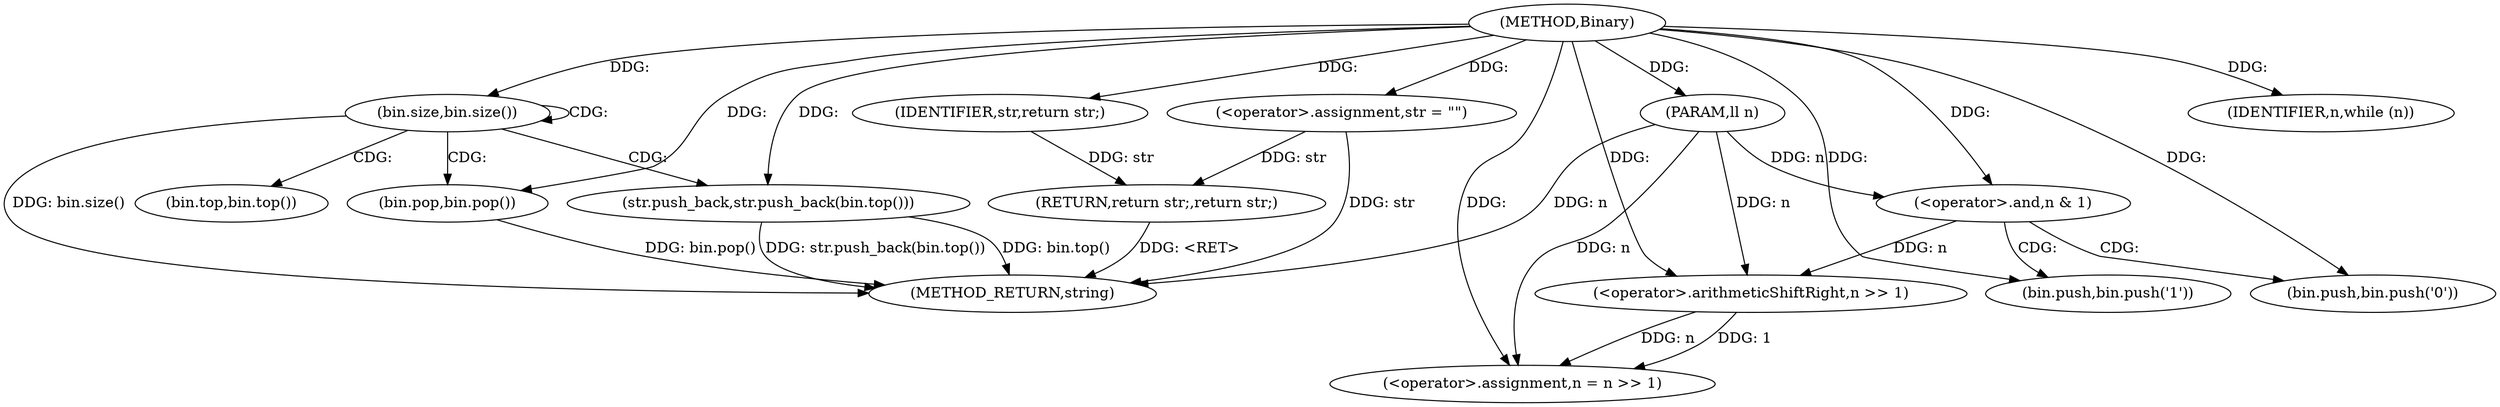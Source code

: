 digraph "Binary" {  
"1000557" [label = "(METHOD,Binary)" ]
"1000590" [label = "(METHOD_RETURN,string)" ]
"1000558" [label = "(PARAM,ll n)" ]
"1000579" [label = "(<operator>.assignment,str = \"\")" ]
"1000588" [label = "(RETURN,return str;,return str;)" ]
"1000562" [label = "(IDENTIFIER,n,while (n))" ]
"1000583" [label = "(bin.size,bin.size())" ]
"1000589" [label = "(IDENTIFIER,str,return str;)" ]
"1000573" [label = "(<operator>.assignment,n = n >> 1)" ]
"1000585" [label = "(str.push_back,str.push_back(bin.top()))" ]
"1000587" [label = "(bin.pop,bin.pop())" ]
"1000565" [label = "(<operator>.and,n & 1)" ]
"1000568" [label = "(bin.push,bin.push('1'))" ]
"1000571" [label = "(bin.push,bin.push('0'))" ]
"1000575" [label = "(<operator>.arithmeticShiftRight,n >> 1)" ]
"1000586" [label = "(bin.top,bin.top())" ]
  "1000588" -> "1000590"  [ label = "DDG: <RET>"] 
  "1000558" -> "1000590"  [ label = "DDG: n"] 
  "1000579" -> "1000590"  [ label = "DDG: str"] 
  "1000583" -> "1000590"  [ label = "DDG: bin.size()"] 
  "1000585" -> "1000590"  [ label = "DDG: bin.top()"] 
  "1000585" -> "1000590"  [ label = "DDG: str.push_back(bin.top())"] 
  "1000587" -> "1000590"  [ label = "DDG: bin.pop()"] 
  "1000557" -> "1000558"  [ label = "DDG: "] 
  "1000557" -> "1000579"  [ label = "DDG: "] 
  "1000589" -> "1000588"  [ label = "DDG: str"] 
  "1000579" -> "1000588"  [ label = "DDG: str"] 
  "1000557" -> "1000562"  [ label = "DDG: "] 
  "1000557" -> "1000583"  [ label = "DDG: "] 
  "1000557" -> "1000589"  [ label = "DDG: "] 
  "1000575" -> "1000573"  [ label = "DDG: n"] 
  "1000575" -> "1000573"  [ label = "DDG: 1"] 
  "1000557" -> "1000587"  [ label = "DDG: "] 
  "1000558" -> "1000573"  [ label = "DDG: n"] 
  "1000557" -> "1000573"  [ label = "DDG: "] 
  "1000557" -> "1000585"  [ label = "DDG: "] 
  "1000558" -> "1000565"  [ label = "DDG: n"] 
  "1000557" -> "1000565"  [ label = "DDG: "] 
  "1000557" -> "1000568"  [ label = "DDG: "] 
  "1000565" -> "1000575"  [ label = "DDG: n"] 
  "1000558" -> "1000575"  [ label = "DDG: n"] 
  "1000557" -> "1000575"  [ label = "DDG: "] 
  "1000557" -> "1000571"  [ label = "DDG: "] 
  "1000583" -> "1000586"  [ label = "CDG: "] 
  "1000583" -> "1000585"  [ label = "CDG: "] 
  "1000583" -> "1000583"  [ label = "CDG: "] 
  "1000583" -> "1000587"  [ label = "CDG: "] 
  "1000565" -> "1000571"  [ label = "CDG: "] 
  "1000565" -> "1000568"  [ label = "CDG: "] 
}
